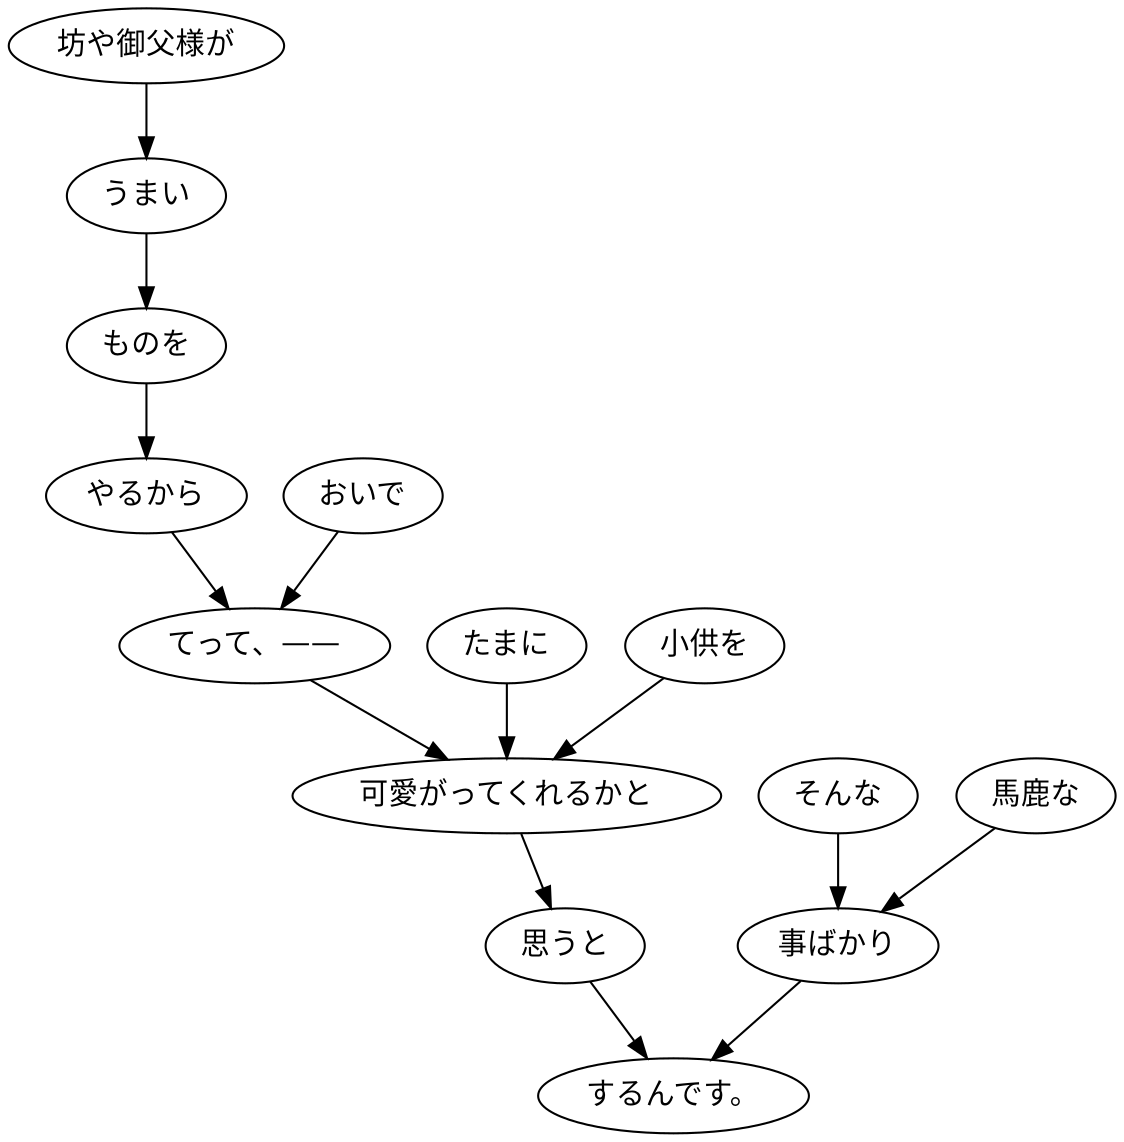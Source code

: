 digraph graph1412 {
	node0 [label="坊や御父様が"];
	node1 [label="うまい"];
	node2 [label="ものを"];
	node3 [label="やるから"];
	node4 [label="おいで"];
	node5 [label="てって、——"];
	node6 [label="たまに"];
	node7 [label="小供を"];
	node8 [label="可愛がってくれるかと"];
	node9 [label="思うと"];
	node10 [label="そんな"];
	node11 [label="馬鹿な"];
	node12 [label="事ばかり"];
	node13 [label="するんです。"];
	node0 -> node1;
	node1 -> node2;
	node2 -> node3;
	node3 -> node5;
	node4 -> node5;
	node5 -> node8;
	node6 -> node8;
	node7 -> node8;
	node8 -> node9;
	node9 -> node13;
	node10 -> node12;
	node11 -> node12;
	node12 -> node13;
}
